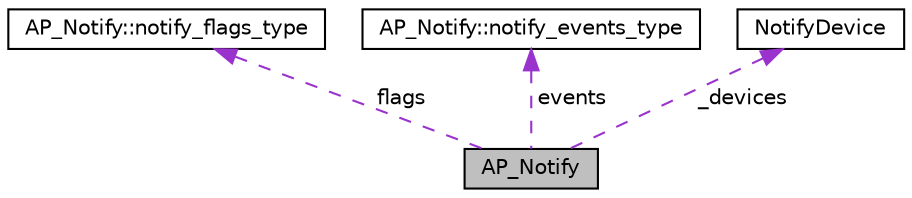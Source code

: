 digraph "AP_Notify"
{
 // INTERACTIVE_SVG=YES
  edge [fontname="Helvetica",fontsize="10",labelfontname="Helvetica",labelfontsize="10"];
  node [fontname="Helvetica",fontsize="10",shape=record];
  Node1 [label="AP_Notify",height=0.2,width=0.4,color="black", fillcolor="grey75", style="filled" fontcolor="black"];
  Node2 -> Node1 [dir="back",color="darkorchid3",fontsize="10",style="dashed",label=" flags" ,fontname="Helvetica"];
  Node2 [label="AP_Notify::notify_flags_type",height=0.2,width=0.4,color="black", fillcolor="white", style="filled",URL="$structAP__Notify_1_1notify__flags__type.html",tooltip="notify_flags_type - bitmask of notification flags "];
  Node3 -> Node1 [dir="back",color="darkorchid3",fontsize="10",style="dashed",label=" events" ,fontname="Helvetica"];
  Node3 [label="AP_Notify::notify_events_type",height=0.2,width=0.4,color="black", fillcolor="white", style="filled",URL="$structAP__Notify_1_1notify__events__type.html",tooltip="notify_events_type - bitmask of active events. "];
  Node4 -> Node1 [dir="back",color="darkorchid3",fontsize="10",style="dashed",label=" _devices" ,fontname="Helvetica"];
  Node4 [label="NotifyDevice",height=0.2,width=0.4,color="black", fillcolor="white", style="filled",URL="$classNotifyDevice.html"];
}
